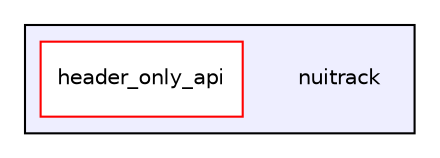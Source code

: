 digraph "nuitrack" {
  compound=true
  node [ fontsize="10", fontname="Helvetica"];
  edge [ labelfontsize="10", labelfontname="Helvetica"];
  subgraph clusterdir_bbf016a648de8965947123274bd0b1a8 {
    graph [ bgcolor="#eeeeff", pencolor="black", label="" URL="dir_bbf016a648de8965947123274bd0b1a8.html"];
    dir_bbf016a648de8965947123274bd0b1a8 [shape=plaintext label="nuitrack"];
    dir_7b26b64e229c418d870d82c3786df244 [shape=box label="header_only_api" color="red" fillcolor="white" style="filled" URL="dir_7b26b64e229c418d870d82c3786df244.html"];
  }
}
